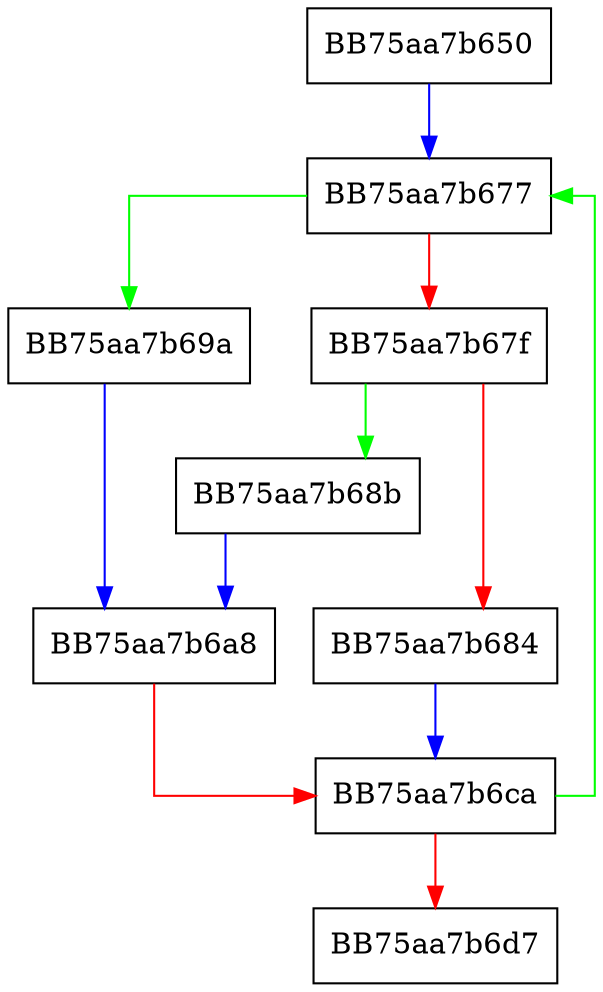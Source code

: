 digraph RegisterBootLoadConfigs {
  node [shape="box"];
  graph [splines=ortho];
  BB75aa7b650 -> BB75aa7b677 [color="blue"];
  BB75aa7b677 -> BB75aa7b69a [color="green"];
  BB75aa7b677 -> BB75aa7b67f [color="red"];
  BB75aa7b67f -> BB75aa7b68b [color="green"];
  BB75aa7b67f -> BB75aa7b684 [color="red"];
  BB75aa7b684 -> BB75aa7b6ca [color="blue"];
  BB75aa7b68b -> BB75aa7b6a8 [color="blue"];
  BB75aa7b69a -> BB75aa7b6a8 [color="blue"];
  BB75aa7b6a8 -> BB75aa7b6ca [color="red"];
  BB75aa7b6ca -> BB75aa7b677 [color="green"];
  BB75aa7b6ca -> BB75aa7b6d7 [color="red"];
}